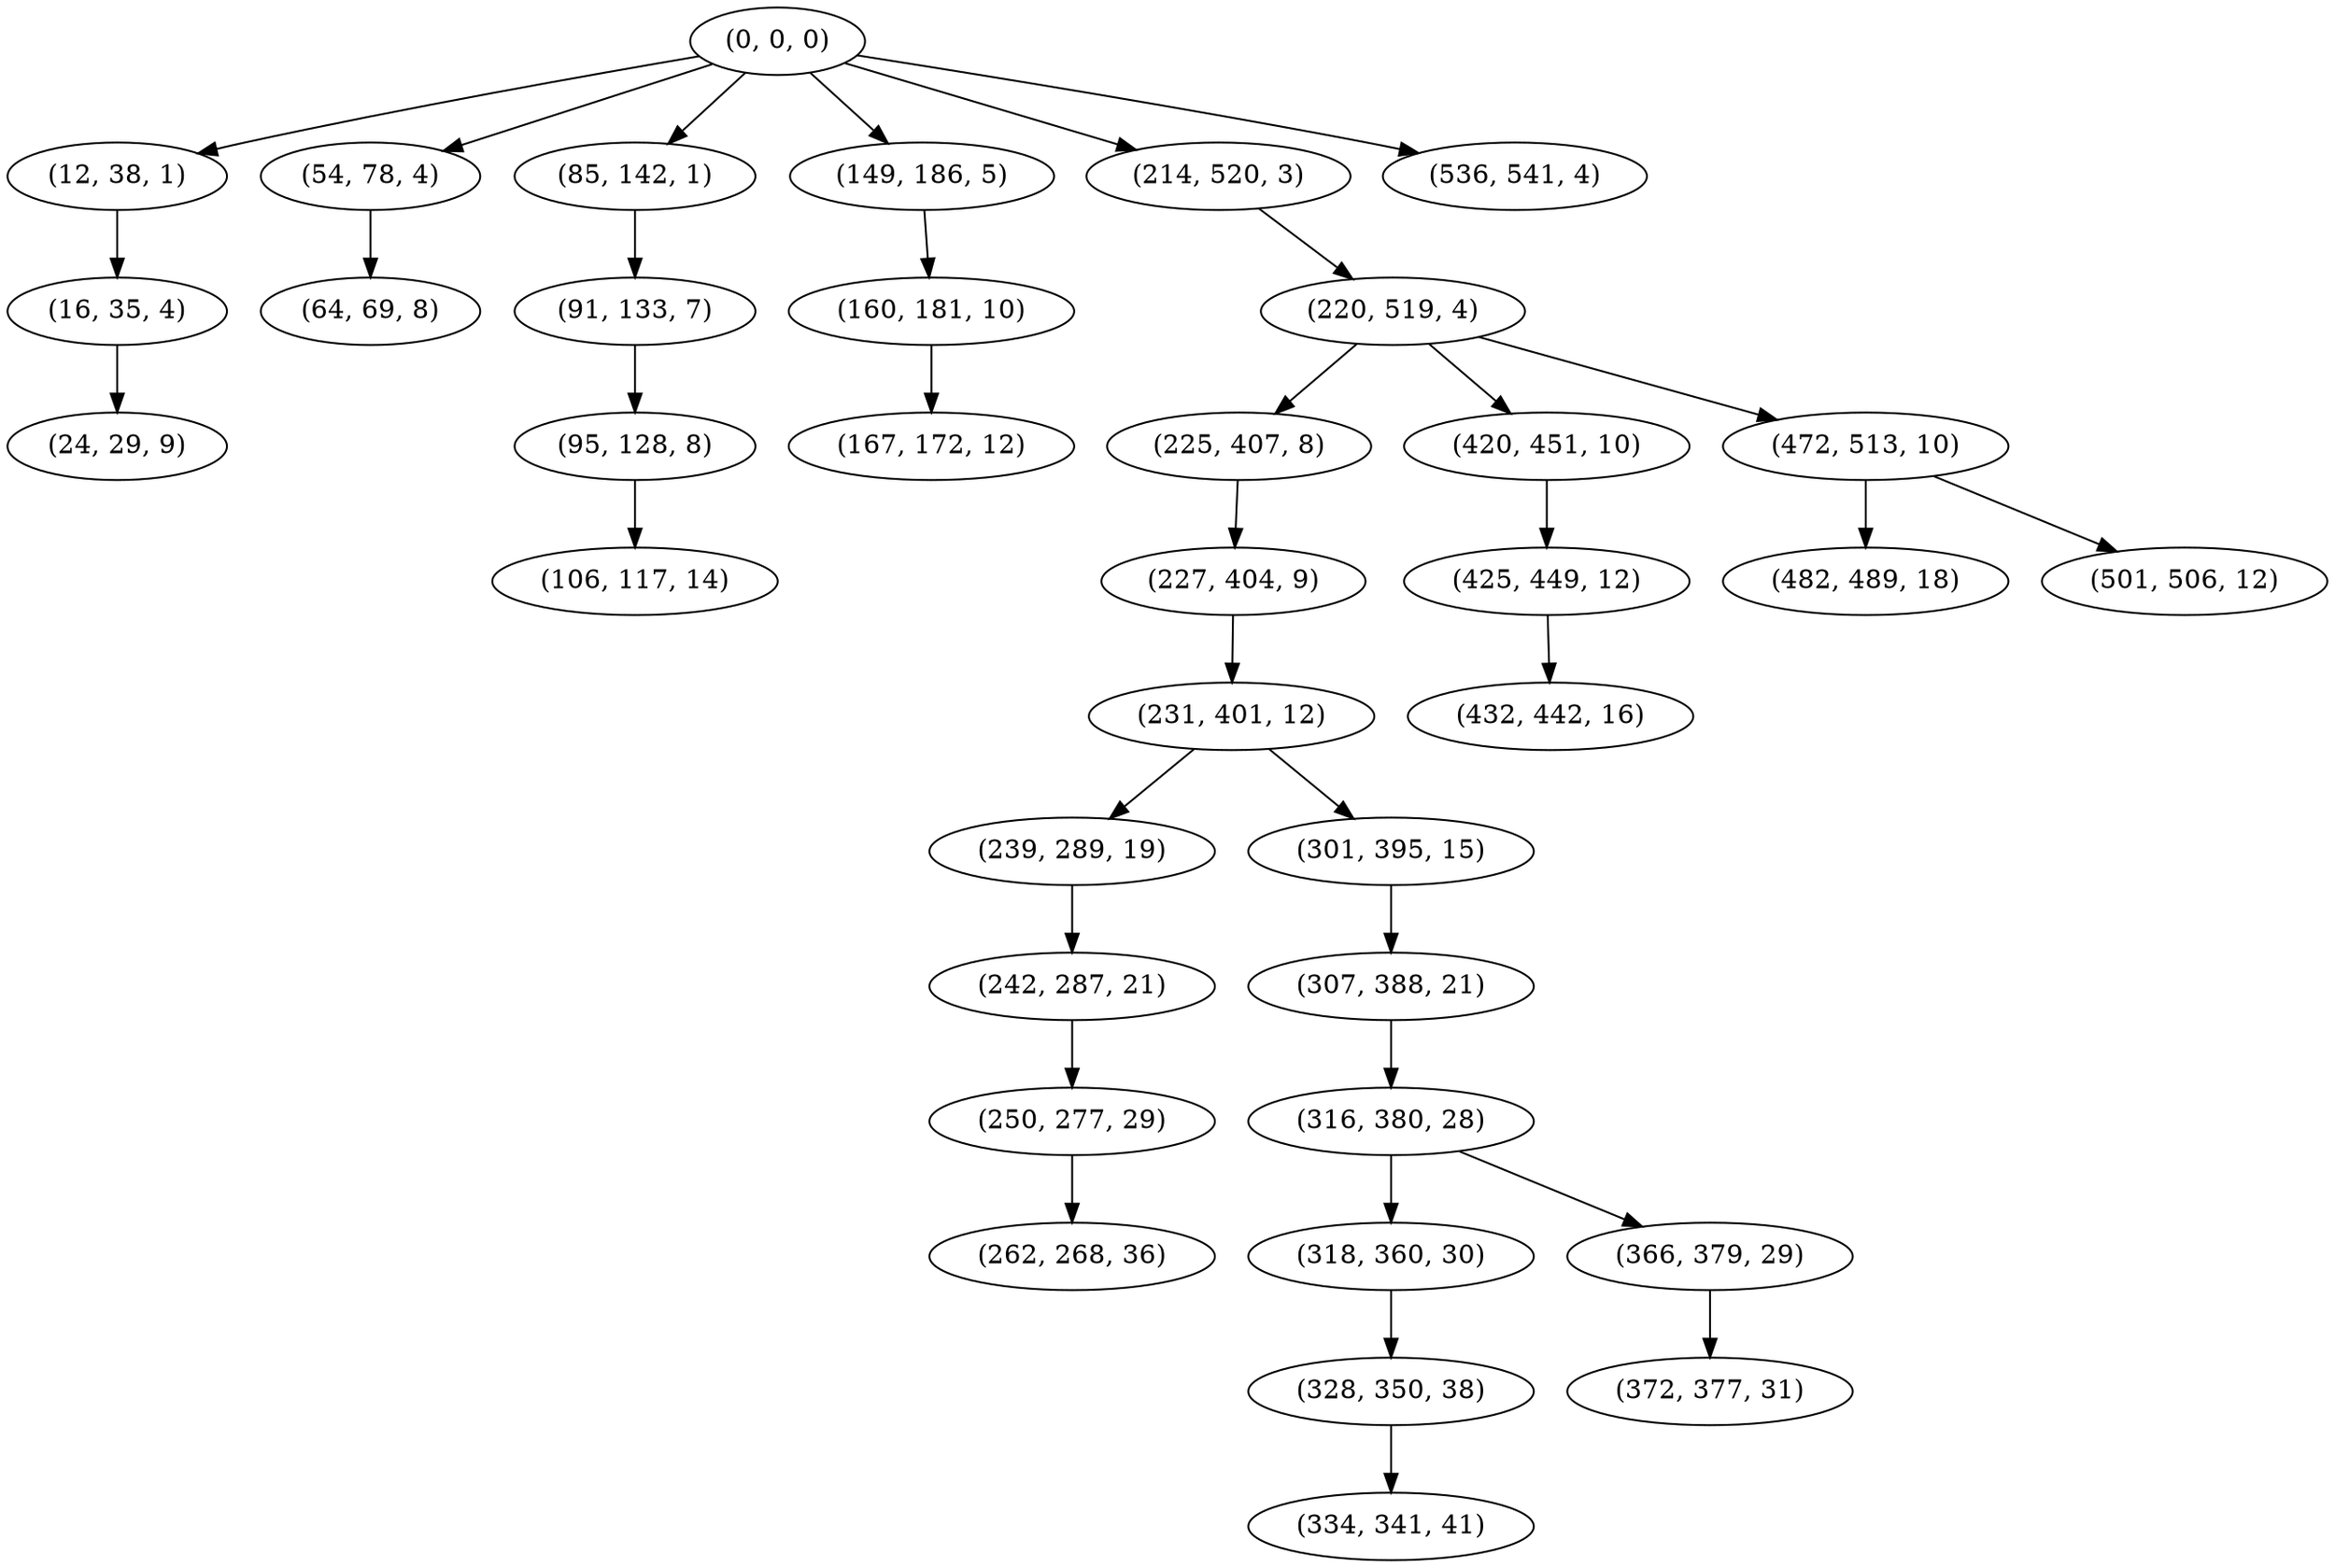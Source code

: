 digraph tree {
    "(0, 0, 0)";
    "(12, 38, 1)";
    "(16, 35, 4)";
    "(24, 29, 9)";
    "(54, 78, 4)";
    "(64, 69, 8)";
    "(85, 142, 1)";
    "(91, 133, 7)";
    "(95, 128, 8)";
    "(106, 117, 14)";
    "(149, 186, 5)";
    "(160, 181, 10)";
    "(167, 172, 12)";
    "(214, 520, 3)";
    "(220, 519, 4)";
    "(225, 407, 8)";
    "(227, 404, 9)";
    "(231, 401, 12)";
    "(239, 289, 19)";
    "(242, 287, 21)";
    "(250, 277, 29)";
    "(262, 268, 36)";
    "(301, 395, 15)";
    "(307, 388, 21)";
    "(316, 380, 28)";
    "(318, 360, 30)";
    "(328, 350, 38)";
    "(334, 341, 41)";
    "(366, 379, 29)";
    "(372, 377, 31)";
    "(420, 451, 10)";
    "(425, 449, 12)";
    "(432, 442, 16)";
    "(472, 513, 10)";
    "(482, 489, 18)";
    "(501, 506, 12)";
    "(536, 541, 4)";
    "(0, 0, 0)" -> "(12, 38, 1)";
    "(0, 0, 0)" -> "(54, 78, 4)";
    "(0, 0, 0)" -> "(85, 142, 1)";
    "(0, 0, 0)" -> "(149, 186, 5)";
    "(0, 0, 0)" -> "(214, 520, 3)";
    "(0, 0, 0)" -> "(536, 541, 4)";
    "(12, 38, 1)" -> "(16, 35, 4)";
    "(16, 35, 4)" -> "(24, 29, 9)";
    "(54, 78, 4)" -> "(64, 69, 8)";
    "(85, 142, 1)" -> "(91, 133, 7)";
    "(91, 133, 7)" -> "(95, 128, 8)";
    "(95, 128, 8)" -> "(106, 117, 14)";
    "(149, 186, 5)" -> "(160, 181, 10)";
    "(160, 181, 10)" -> "(167, 172, 12)";
    "(214, 520, 3)" -> "(220, 519, 4)";
    "(220, 519, 4)" -> "(225, 407, 8)";
    "(220, 519, 4)" -> "(420, 451, 10)";
    "(220, 519, 4)" -> "(472, 513, 10)";
    "(225, 407, 8)" -> "(227, 404, 9)";
    "(227, 404, 9)" -> "(231, 401, 12)";
    "(231, 401, 12)" -> "(239, 289, 19)";
    "(231, 401, 12)" -> "(301, 395, 15)";
    "(239, 289, 19)" -> "(242, 287, 21)";
    "(242, 287, 21)" -> "(250, 277, 29)";
    "(250, 277, 29)" -> "(262, 268, 36)";
    "(301, 395, 15)" -> "(307, 388, 21)";
    "(307, 388, 21)" -> "(316, 380, 28)";
    "(316, 380, 28)" -> "(318, 360, 30)";
    "(316, 380, 28)" -> "(366, 379, 29)";
    "(318, 360, 30)" -> "(328, 350, 38)";
    "(328, 350, 38)" -> "(334, 341, 41)";
    "(366, 379, 29)" -> "(372, 377, 31)";
    "(420, 451, 10)" -> "(425, 449, 12)";
    "(425, 449, 12)" -> "(432, 442, 16)";
    "(472, 513, 10)" -> "(482, 489, 18)";
    "(472, 513, 10)" -> "(501, 506, 12)";
}
